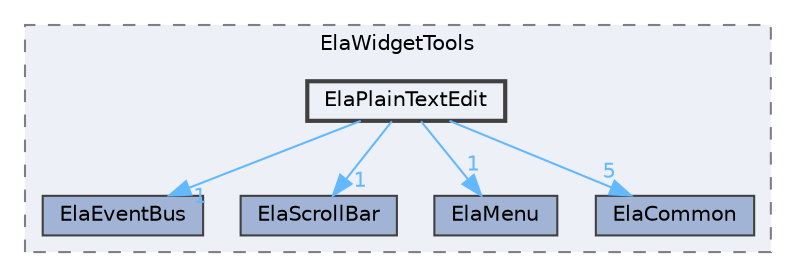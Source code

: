 digraph "ElaPlainTextEdit"
{
 // LATEX_PDF_SIZE
  bgcolor="transparent";
  edge [fontname=Helvetica,fontsize=10,labelfontname=Helvetica,labelfontsize=10];
  node [fontname=Helvetica,fontsize=10,shape=box,height=0.2,width=0.4];
  compound=true
  subgraph clusterdir_c41e0d0e814e23de337c335e201650d3 {
    graph [ bgcolor="#edf0f7", pencolor="grey50", label="ElaWidgetTools", fontname=Helvetica,fontsize=10 style="filled,dashed", URL="dir_c41e0d0e814e23de337c335e201650d3.html",tooltip=""]
  dir_190e367083e4d0957099b84c1bcb65d2 [label="ElaEventBus", fillcolor="#a2b4d6", color="grey25", style="filled", URL="dir_190e367083e4d0957099b84c1bcb65d2.html",tooltip=""];
  dir_ec6e2ea1cd2bd8b04e56dcddaa716808 [label="ElaScrollBar", fillcolor="#a2b4d6", color="grey25", style="filled", URL="dir_ec6e2ea1cd2bd8b04e56dcddaa716808.html",tooltip=""];
  dir_860a243df7fff12625d007f7e2e47add [label="ElaMenu", fillcolor="#a2b4d6", color="grey25", style="filled", URL="dir_860a243df7fff12625d007f7e2e47add.html",tooltip=""];
  dir_a7cb3baefd8faa092f0ee9caf615fc08 [label="ElaCommon", fillcolor="#a2b4d6", color="grey25", style="filled", URL="dir_a7cb3baefd8faa092f0ee9caf615fc08.html",tooltip=""];
  dir_633a0d5c380afe30bc1d0ab32a7e62c4 [label="ElaPlainTextEdit", fillcolor="#edf0f7", color="grey25", style="filled,bold", URL="dir_633a0d5c380afe30bc1d0ab32a7e62c4.html",tooltip=""];
  }
  dir_633a0d5c380afe30bc1d0ab32a7e62c4->dir_190e367083e4d0957099b84c1bcb65d2 [headlabel="1", labeldistance=1.5 headhref="dir_000078_000072.html" href="dir_000078_000072.html" color="steelblue1" fontcolor="steelblue1"];
  dir_633a0d5c380afe30bc1d0ab32a7e62c4->dir_860a243df7fff12625d007f7e2e47add [headlabel="1", labeldistance=1.5 headhref="dir_000078_000076.html" href="dir_000078_000076.html" color="steelblue1" fontcolor="steelblue1"];
  dir_633a0d5c380afe30bc1d0ab32a7e62c4->dir_a7cb3baefd8faa092f0ee9caf615fc08 [headlabel="5", labeldistance=1.5 headhref="dir_000078_000071.html" href="dir_000078_000071.html" color="steelblue1" fontcolor="steelblue1"];
  dir_633a0d5c380afe30bc1d0ab32a7e62c4->dir_ec6e2ea1cd2bd8b04e56dcddaa716808 [headlabel="1", labeldistance=1.5 headhref="dir_000078_000080.html" href="dir_000078_000080.html" color="steelblue1" fontcolor="steelblue1"];
}
